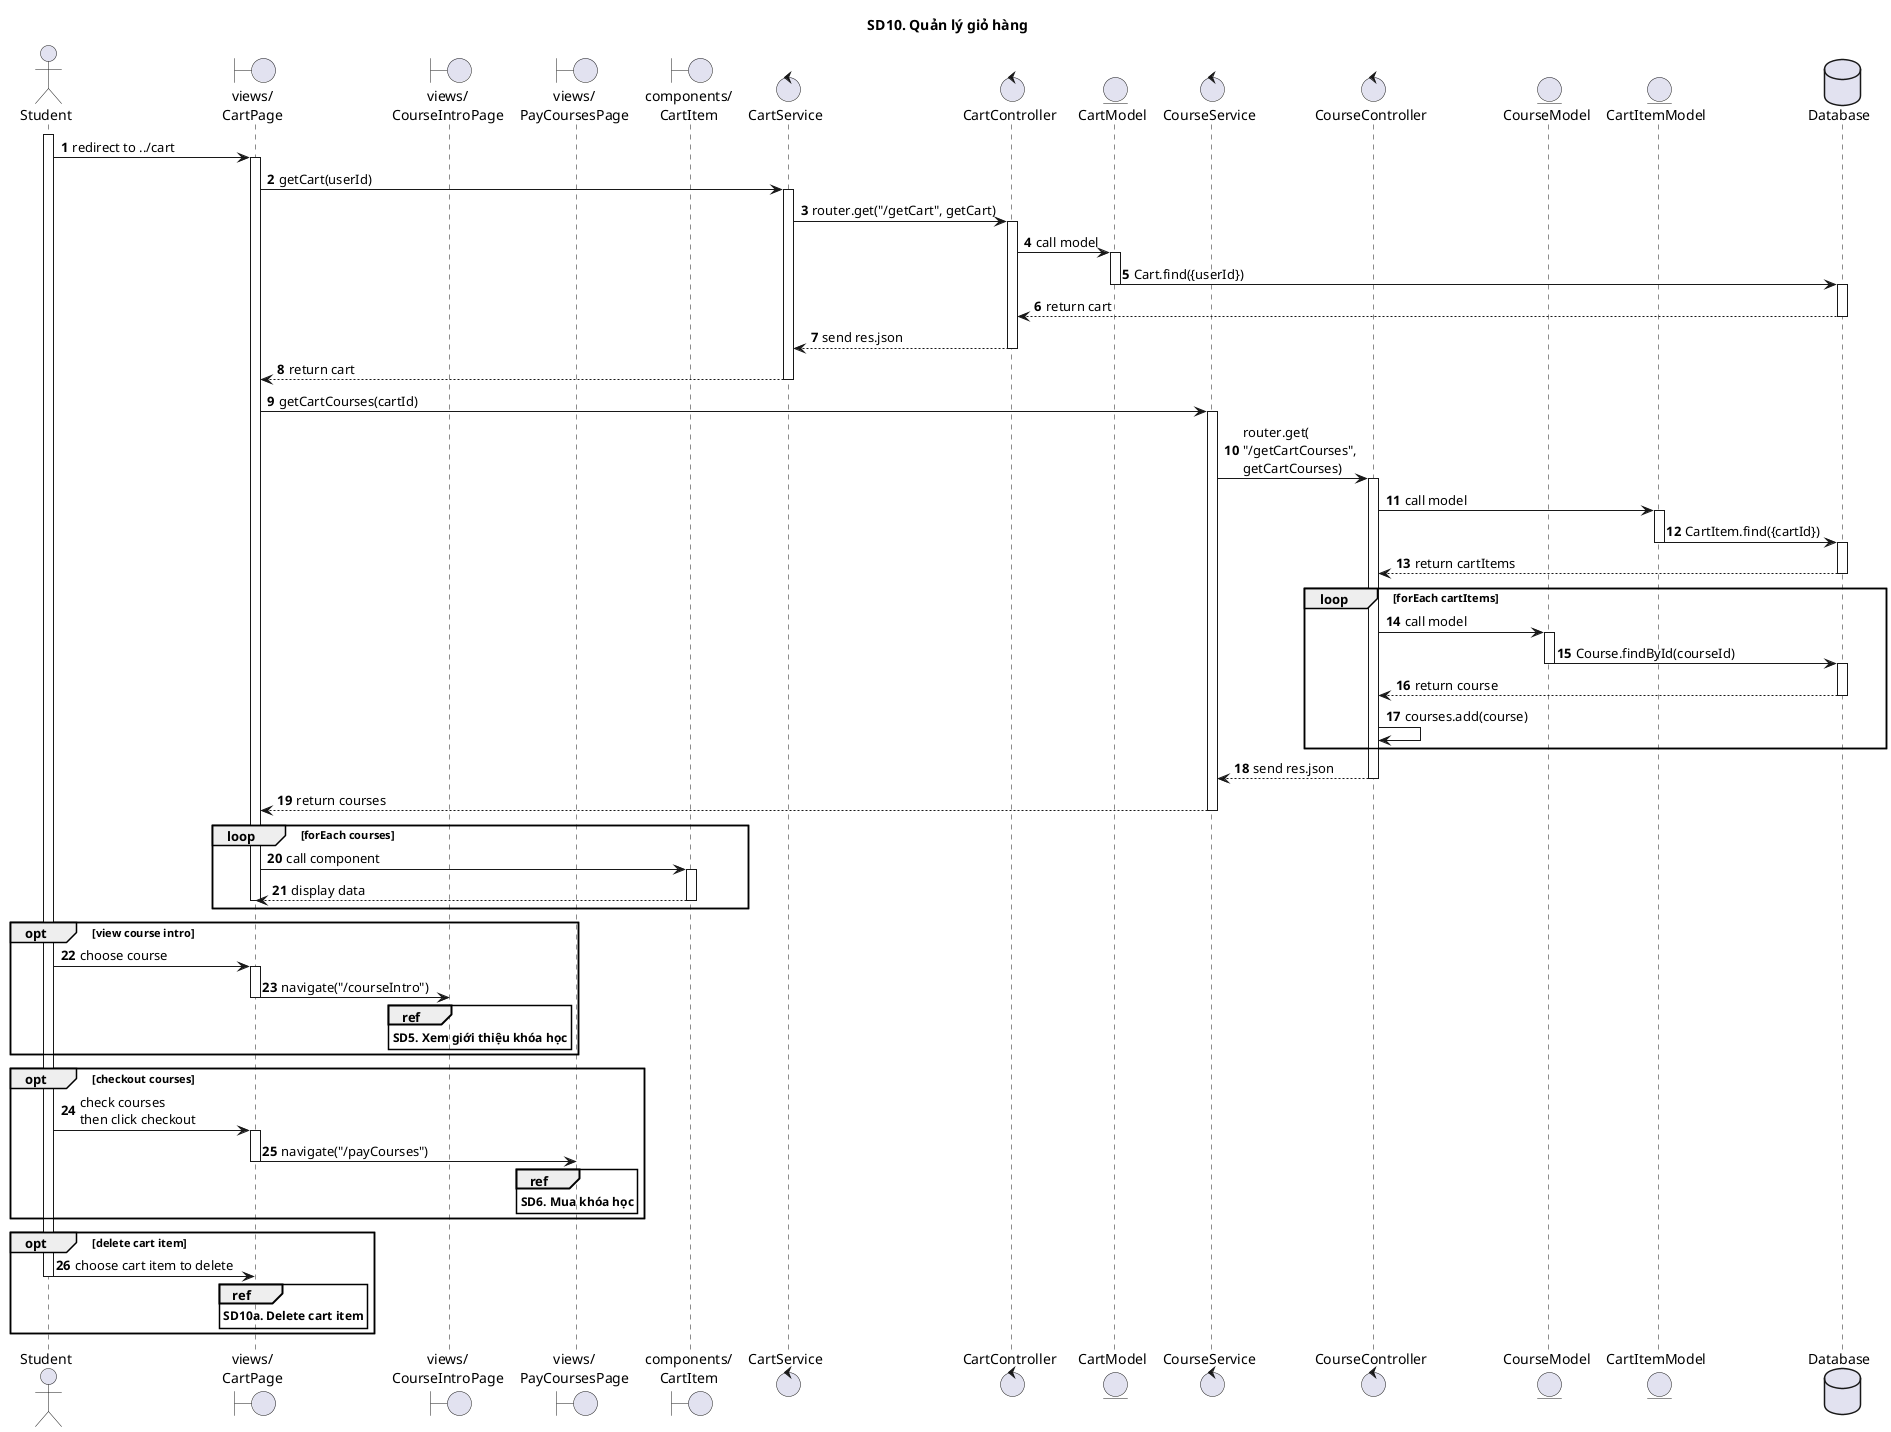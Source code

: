 @startuml SQ

autonumber

title SD10. Quản lý giỏ hàng

actor "Student" as Actor
boundary "views/\nCartPage" as CartPage
boundary "views/\nCourseIntroPage" as CourseIntro
boundary "views/\nPayCoursesPage" as PayCourse
boundary "components/\nCartItem" as CartItem
control "CartService"
control "CartController"
entity "CartModel"
control "CourseService"
control "CourseController"
entity "CourseModel"
entity "CartItemModel"
database "Database" as Database

activate Actor
Actor -> CartPage: redirect to ../cart
activate CartPage
CartPage -> CartService: getCart(userId)
activate CartService
CartService -> CartController: router.get("/getCart", getCart)
activate CartController
CartController -> CartModel: call model
activate CartModel
CartModel -> Database: Cart.find({userId})
deactivate CartModel
activate Database
Database --> CartController: return cart
deactivate Database
CartController --> CartService: send res.json
deactivate CartController
CartService --> CartPage: return cart
deactivate CartService
CartPage -> CourseService: getCartCourses(cartId)
activate CourseService
CourseService -> CourseController: router.get(\n"/getCartCourses",\ngetCartCourses)
activate CourseController
CourseController -> CartItemModel: call model
activate CartItemModel
CartItemModel -> Database: CartItem.find({cartId})
deactivate CartItemModel
activate Database
Database --> CourseController: return cartItems
deactivate Database
loop forEach cartItems
CourseController -> CourseModel: call model
activate CourseModel
CourseModel -> Database: Course.findById(courseId)
deactivate CourseModel
activate Database
deactivate CourseModel
Database --> CourseController: return course
deactivate Database
CourseController -> CourseController: courses.add(course)
end
CourseController --> CourseService: send res.json
deactivate CourseController
CourseService --> CartPage: return courses
deactivate CourseService

loop forEach courses

CartPage -> CartItem: call component

activate CartItem
CartItem --> CartPage: display data
deactivate CartItem
deactivate CartPage

end

opt view course intro
Actor -> CartPage: choose course
activate CartPage
CartPage -> CourseIntro: navigate("/courseIntro")
deactivate CartPage

ref over CourseIntro
**SD5. Xem giới thiệu khóa học**
end ref
end group

opt checkout courses
Actor -> CartPage: check courses\nthen click checkout
activate CartPage
CartPage -> PayCourse: navigate("/payCourses")
deactivate CartPage

ref over PayCourse
**SD6. Mua khóa học**
end ref
end

opt delete cart item
Actor -> CartPage: choose cart item to delete
deactivate Actor
ref over CartPage
**SD10a. Delete cart item**
end ref
end

@enduml